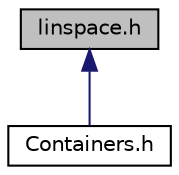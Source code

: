 digraph "linspace.h"
{
 // LATEX_PDF_SIZE
  edge [fontname="Helvetica",fontsize="10",labelfontname="Helvetica",labelfontsize="10"];
  node [fontname="Helvetica",fontsize="10",shape=record];
  Node1 [label="linspace.h",height=0.2,width=0.4,color="black", fillcolor="grey75", style="filled", fontcolor="black",tooltip="Header file for Osl::Maths::Containers::linspace functions."];
  Node1 -> Node2 [dir="back",color="midnightblue",fontsize="10",style="solid"];
  Node2 [label="Containers.h",height=0.2,width=0.4,color="black", fillcolor="white", style="filled",URL="$Containers_8h.html",tooltip="Header file for Osl::Maths::Containers::Containers namespace."];
}
